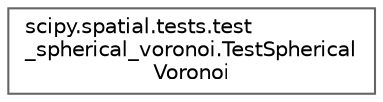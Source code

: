 digraph "Graphical Class Hierarchy"
{
 // LATEX_PDF_SIZE
  bgcolor="transparent";
  edge [fontname=Helvetica,fontsize=10,labelfontname=Helvetica,labelfontsize=10];
  node [fontname=Helvetica,fontsize=10,shape=box,height=0.2,width=0.4];
  rankdir="LR";
  Node0 [id="Node000000",label="scipy.spatial.tests.test\l_spherical_voronoi.TestSpherical\lVoronoi",height=0.2,width=0.4,color="grey40", fillcolor="white", style="filled",URL="$d0/d23/classscipy_1_1spatial_1_1tests_1_1test__spherical__voronoi_1_1TestSphericalVoronoi.html",tooltip=" "];
}
